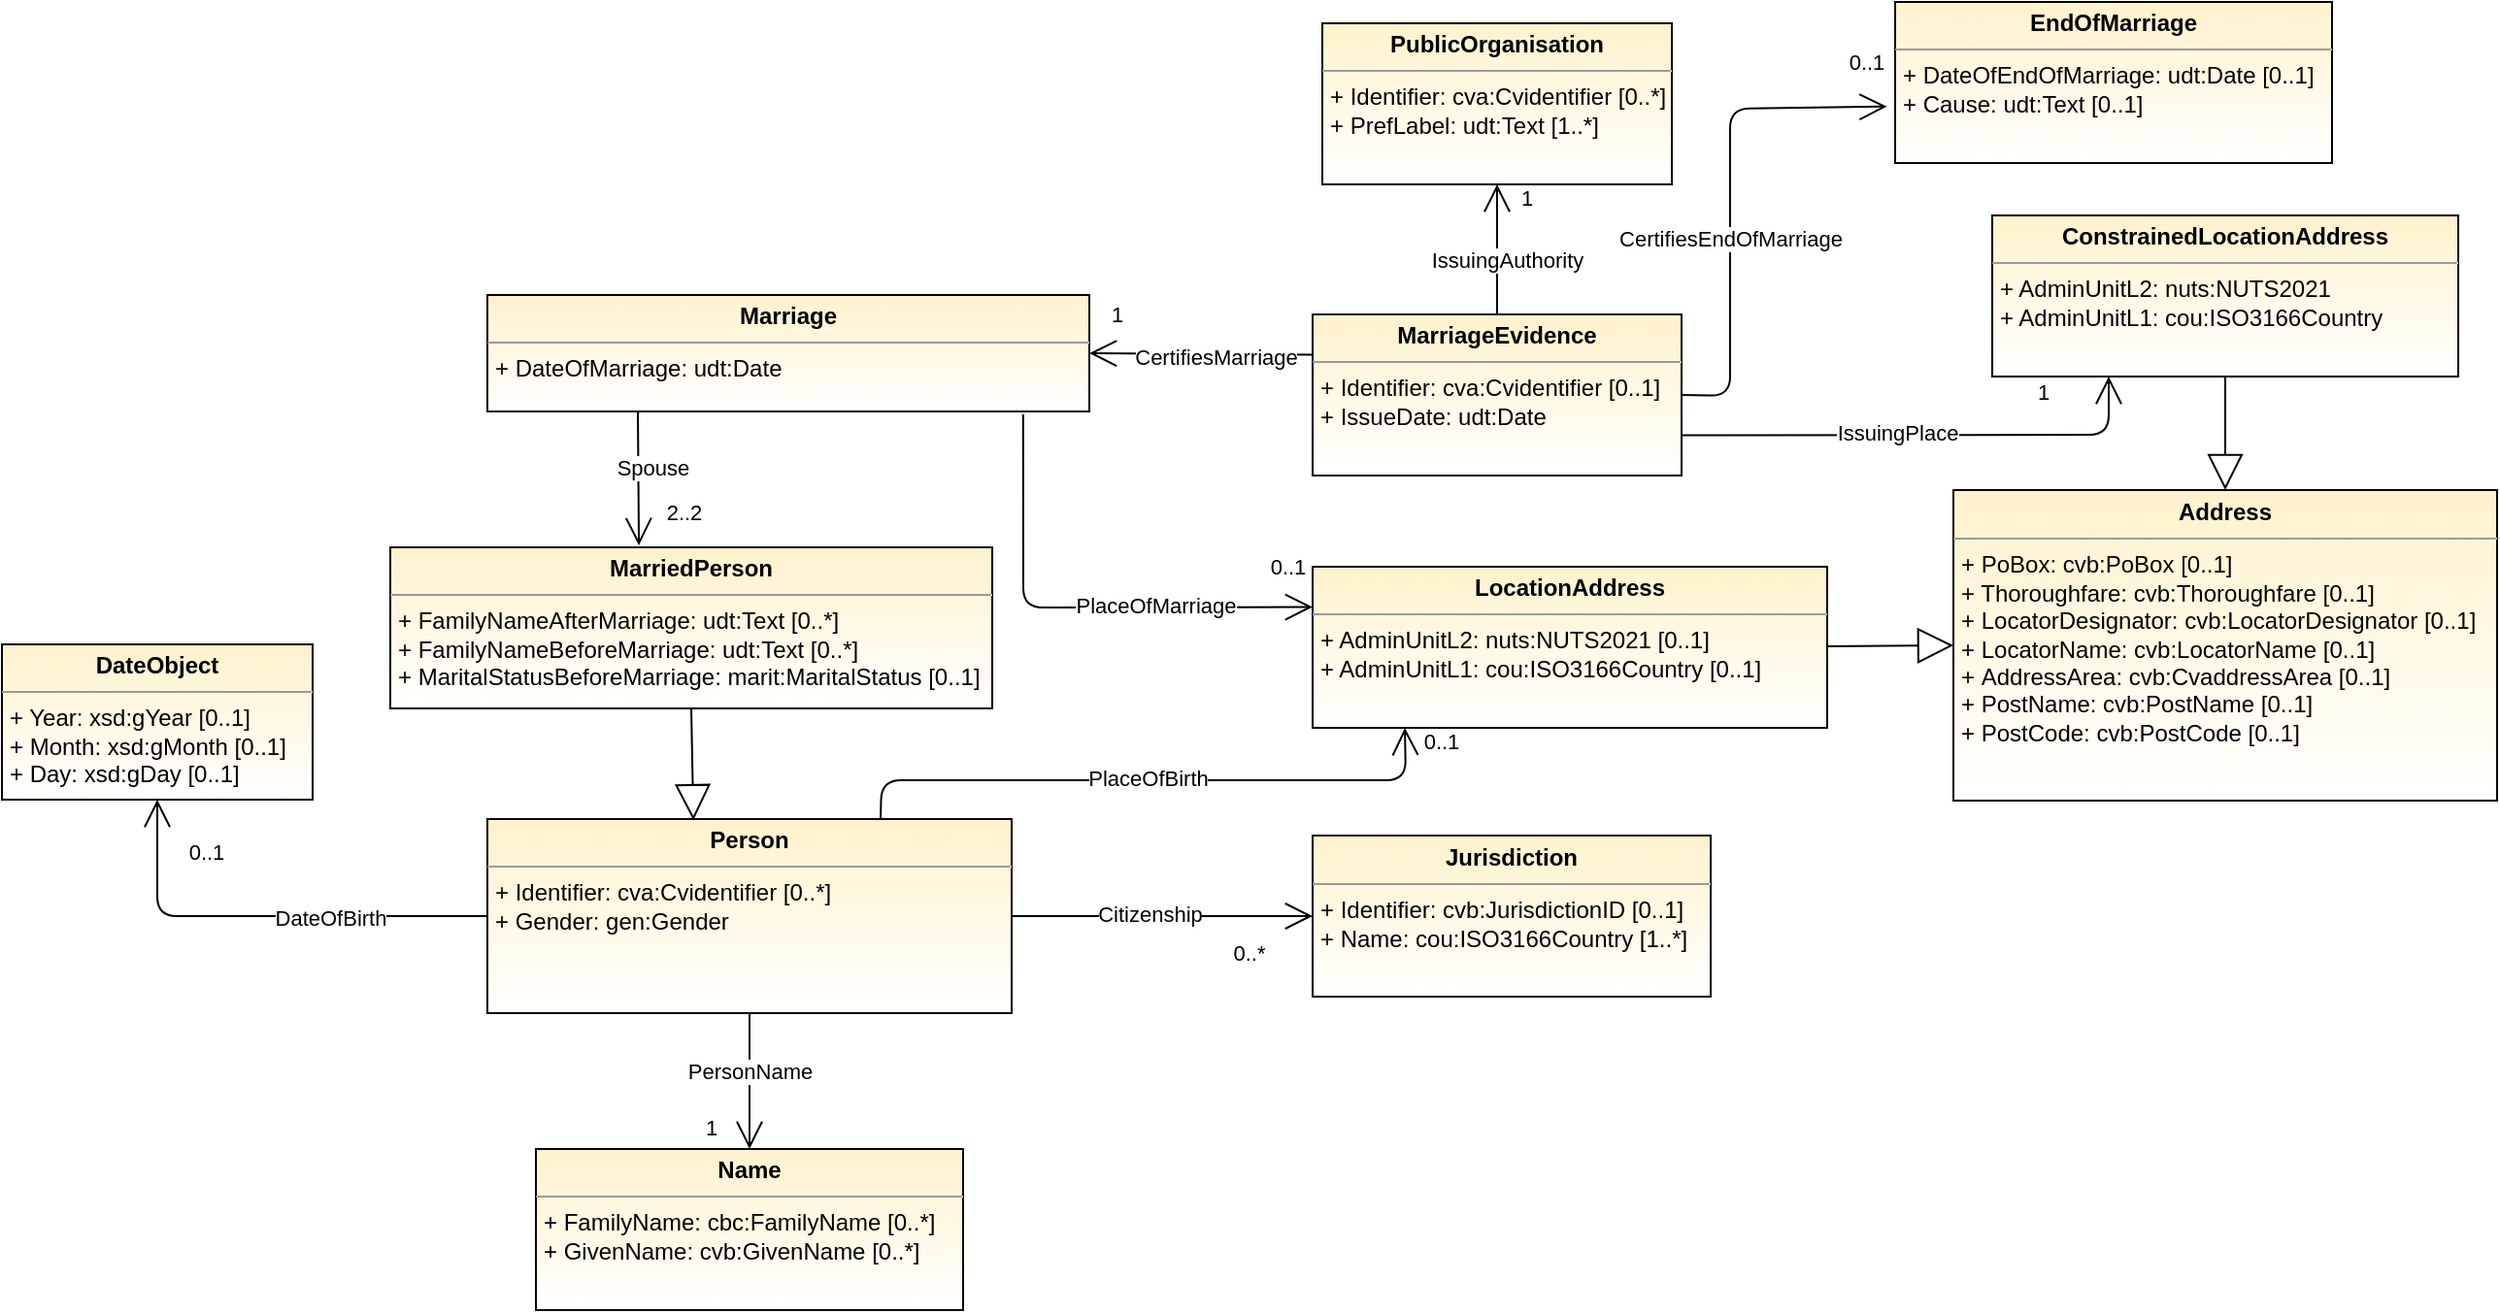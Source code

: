 <mxfile version="16.6.4" type="device"><diagram name="Page-1" id="c4acf3e9-155e-7222-9cf6-157b1a14988f"><mxGraphModel dx="1888" dy="1647" grid="1" gridSize="10" guides="1" tooltips="1" connect="1" arrows="1" fold="1" page="1" pageScale="1" pageWidth="850" pageHeight="1100" background="#ffffff" math="0" shadow="0"><root><mxCell id="0"/><mxCell id="1" parent="0"/><mxCell id="T-NgGAgoNykcEifGDJVm-1" value="&lt;p style=&quot;margin: 0px ; margin-top: 4px ; text-align: center&quot;&gt;&lt;b&gt;MarriageEvidence&lt;/b&gt;&lt;/p&gt;&lt;hr size=&quot;1&quot;&gt;&lt;p style=&quot;margin: 0px 0px 0px 4px&quot;&gt;+ Identifier:&amp;nbsp;cva:Cvidentifier [0..1]&lt;/p&gt;&lt;p style=&quot;margin: 0px 0px 0px 4px&quot;&gt;+ IssueDate:&amp;nbsp;udt:Date&lt;/p&gt;" style="verticalAlign=top;align=left;overflow=fill;fontSize=12;fontFamily=Helvetica;html=1;rounded=0;shadow=0;comic=0;labelBackgroundColor=none;strokeWidth=1;fillColor=#fff2cc;gradientColor=#ffffff;" parent="1" vertex="1"><mxGeometry x="535" y="-800" width="190" height="83" as="geometry"/></mxCell><mxCell id="T-NgGAgoNykcEifGDJVm-2" value="&lt;p style=&quot;margin: 0px ; margin-top: 4px ; text-align: center&quot;&gt;&lt;b&gt;PublicOrganisation&lt;/b&gt;&lt;/p&gt;&lt;hr size=&quot;1&quot;&gt;&lt;p style=&quot;margin: 0px 0px 0px 4px&quot;&gt;+ Identifier:&amp;nbsp;cva:Cvidentifier [0..*]&lt;/p&gt;&lt;p style=&quot;margin: 0px 0px 0px 4px&quot;&gt;+ PrefLabel: udt:Text [1..*]&lt;/p&gt;" style="verticalAlign=top;align=left;overflow=fill;fontSize=12;fontFamily=Helvetica;html=1;rounded=0;shadow=0;comic=0;labelBackgroundColor=none;strokeWidth=1;fillColor=#fff2cc;gradientColor=#ffffff;" parent="1" vertex="1"><mxGeometry x="540" y="-950" width="180" height="83" as="geometry"/></mxCell><mxCell id="T-NgGAgoNykcEifGDJVm-3" value="&lt;p style=&quot;margin: 4px 0px 0px ; text-align: center&quot;&gt;&lt;b&gt;Marriage&lt;/b&gt;&lt;/p&gt;&lt;hr size=&quot;1&quot;&gt;&lt;p style=&quot;margin: 0px 0px 0px 4px&quot;&gt;+ DateOfMarriage:&amp;nbsp;udt:Date&lt;/p&gt;" style="verticalAlign=top;align=left;overflow=fill;fontSize=12;fontFamily=Helvetica;html=1;rounded=0;shadow=0;comic=0;labelBackgroundColor=none;strokeWidth=1;fillColor=#fff2cc;gradientColor=#ffffff;" parent="1" vertex="1"><mxGeometry x="110" y="-810" width="310" height="60" as="geometry"/></mxCell><mxCell id="T-NgGAgoNykcEifGDJVm-4" value="&lt;p style=&quot;margin: 0px ; margin-top: 4px ; text-align: center&quot;&gt;&lt;b&gt;MarriedPerson&lt;/b&gt;&lt;/p&gt;&lt;hr size=&quot;1&quot;&gt;&lt;p style=&quot;margin: 0px ; margin-left: 4px&quot;&gt;+ FamilyNameAfterMarriage:&amp;nbsp;udt:Text [0..*]&lt;/p&gt;&lt;p style=&quot;margin: 0px ; margin-left: 4px&quot;&gt;+ FamilyNameBeforeMarriage:&amp;nbsp;udt:Text [0..*]&lt;/p&gt;&lt;p style=&quot;margin: 0px ; margin-left: 4px&quot;&gt;+ MaritalStatusBeforeMarriage:&amp;nbsp;marit:MaritalStatus [0..1]&lt;/p&gt;" style="verticalAlign=top;align=left;overflow=fill;fontSize=12;fontFamily=Helvetica;html=1;rounded=0;shadow=0;comic=0;labelBackgroundColor=none;strokeWidth=1;fillColor=#fff2cc;gradientColor=#ffffff;" parent="1" vertex="1"><mxGeometry x="60" y="-680" width="310" height="83" as="geometry"/></mxCell><mxCell id="T-NgGAgoNykcEifGDJVm-6" value="&lt;p style=&quot;margin: 0px ; margin-top: 4px ; text-align: center&quot;&gt;&lt;b&gt;Person&lt;/b&gt;&lt;/p&gt;&lt;hr size=&quot;1&quot;&gt;&lt;p style=&quot;margin: 0px ; margin-left: 4px&quot;&gt;+ Identifier: cva:Cvidentifier [0..*]&lt;br&gt;&lt;/p&gt;&lt;p style=&quot;margin: 0px ; margin-left: 4px&quot;&gt;+ Gender: gen:Gender&lt;/p&gt;" style="verticalAlign=top;align=left;overflow=fill;fontSize=12;fontFamily=Helvetica;html=1;rounded=0;shadow=0;comic=0;labelBackgroundColor=none;strokeWidth=1;fillColor=#fff2cc;gradientColor=#ffffff;" parent="1" vertex="1"><mxGeometry x="110" y="-540" width="270" height="100" as="geometry"/></mxCell><mxCell id="T-NgGAgoNykcEifGDJVm-7" value="&lt;p style=&quot;margin: 0px ; margin-top: 4px ; text-align: center&quot;&gt;&lt;b&gt;Jurisdiction&lt;/b&gt;&lt;/p&gt;&lt;hr size=&quot;1&quot;&gt;&lt;p style=&quot;margin: 0px 0px 0px 4px&quot;&gt;+ Identifier:&amp;nbsp;cvb:JurisdictionID [0..1]&lt;/p&gt;&lt;p style=&quot;margin: 0px 0px 0px 4px&quot;&gt;+ Name: cou:ISO3166Country&amp;nbsp;[1..*]&lt;/p&gt;" style="verticalAlign=top;align=left;overflow=fill;fontSize=12;fontFamily=Helvetica;html=1;rounded=0;shadow=0;comic=0;labelBackgroundColor=none;strokeWidth=1;fillColor=#fff2cc;gradientColor=#ffffff;" parent="1" vertex="1"><mxGeometry x="535" y="-531.5" width="205" height="83" as="geometry"/></mxCell><mxCell id="T-NgGAgoNykcEifGDJVm-8" value="" style="endArrow=open;endFill=1;endSize=12;html=1;horizontal=1;entryX=0.5;entryY=1;entryDx=0;entryDy=0;" parent="1" source="T-NgGAgoNykcEifGDJVm-1" target="T-NgGAgoNykcEifGDJVm-2" edge="1"><mxGeometry width="160" relative="1" as="geometry"><mxPoint x="629.58" y="-772.498" as="sourcePoint"/><mxPoint x="595" y="-830" as="targetPoint"/><Array as="points"/></mxGeometry></mxCell><mxCell id="T-NgGAgoNykcEifGDJVm-9" value="IssuingAuthority" style="edgeLabel;html=1;align=center;verticalAlign=middle;resizable=0;points=[];" parent="T-NgGAgoNykcEifGDJVm-8" vertex="1" connectable="0"><mxGeometry x="-0.163" y="1" relative="1" as="geometry"><mxPoint x="6.18" as="offset"/></mxGeometry></mxCell><mxCell id="T-NgGAgoNykcEifGDJVm-10" value="1" style="edgeLabel;html=1;align=center;verticalAlign=middle;resizable=0;points=[];" parent="T-NgGAgoNykcEifGDJVm-8" vertex="1" connectable="0"><mxGeometry x="0.542" y="-2" relative="1" as="geometry"><mxPoint x="13" y="-8.33" as="offset"/></mxGeometry></mxCell><mxCell id="T-NgGAgoNykcEifGDJVm-11" value="" style="endArrow=open;endFill=1;endSize=12;html=1;horizontal=1;entryX=1;entryY=0.5;entryDx=0;entryDy=0;exitX=0;exitY=0.25;exitDx=0;exitDy=0;" parent="1" source="T-NgGAgoNykcEifGDJVm-1" target="T-NgGAgoNykcEifGDJVm-3" edge="1"><mxGeometry width="160" relative="1" as="geometry"><mxPoint x="630" y="-790" as="sourcePoint"/><mxPoint x="630" y="-857" as="targetPoint"/><Array as="points"/></mxGeometry></mxCell><mxCell id="T-NgGAgoNykcEifGDJVm-12" value="CertifiesMarriage" style="edgeLabel;html=1;align=center;verticalAlign=middle;resizable=0;points=[];" parent="T-NgGAgoNykcEifGDJVm-11" vertex="1" connectable="0"><mxGeometry x="-0.163" y="1" relative="1" as="geometry"><mxPoint x="-2.64" as="offset"/></mxGeometry></mxCell><mxCell id="T-NgGAgoNykcEifGDJVm-13" value="1" style="edgeLabel;html=1;align=center;verticalAlign=middle;resizable=0;points=[];" parent="T-NgGAgoNykcEifGDJVm-11" vertex="1" connectable="0"><mxGeometry x="0.542" y="-2" relative="1" as="geometry"><mxPoint x="-12.52" y="-18.17" as="offset"/></mxGeometry></mxCell><mxCell id="T-NgGAgoNykcEifGDJVm-14" value="" style="endArrow=open;endFill=1;endSize=12;html=1;horizontal=1;exitX=0.25;exitY=1;exitDx=0;exitDy=0;entryX=0.413;entryY=-0.012;entryDx=0;entryDy=0;entryPerimeter=0;" parent="1" source="T-NgGAgoNykcEifGDJVm-3" target="T-NgGAgoNykcEifGDJVm-4" edge="1"><mxGeometry width="160" relative="1" as="geometry"><mxPoint x="530" y="-769.25" as="sourcePoint"/><mxPoint x="160" y="-720" as="targetPoint"/><Array as="points"/></mxGeometry></mxCell><mxCell id="T-NgGAgoNykcEifGDJVm-15" value="Spouse" style="edgeLabel;html=1;align=center;verticalAlign=middle;resizable=0;points=[];" parent="T-NgGAgoNykcEifGDJVm-14" vertex="1" connectable="0"><mxGeometry x="-0.163" y="1" relative="1" as="geometry"><mxPoint x="6.18" as="offset"/></mxGeometry></mxCell><mxCell id="T-NgGAgoNykcEifGDJVm-16" value="2..2" style="edgeLabel;html=1;align=center;verticalAlign=middle;resizable=0;points=[];" parent="T-NgGAgoNykcEifGDJVm-14" vertex="1" connectable="0"><mxGeometry x="0.542" y="-2" relative="1" as="geometry"><mxPoint x="24.89" y="-1.65" as="offset"/></mxGeometry></mxCell><mxCell id="T-NgGAgoNykcEifGDJVm-20" value="" style="endArrow=open;endFill=1;endSize=12;html=1;horizontal=1;exitX=1;exitY=0.5;exitDx=0;exitDy=0;entryX=0;entryY=0.5;entryDx=0;entryDy=0;" parent="1" source="T-NgGAgoNykcEifGDJVm-6" target="T-NgGAgoNykcEifGDJVm-7" edge="1"><mxGeometry width="160" relative="1" as="geometry"><mxPoint x="222.5" y="-740" as="sourcePoint"/><mxPoint x="222" y="-660" as="targetPoint"/><Array as="points"/></mxGeometry></mxCell><mxCell id="T-NgGAgoNykcEifGDJVm-21" value="Citizenship" style="edgeLabel;html=1;align=center;verticalAlign=middle;resizable=0;points=[];" parent="T-NgGAgoNykcEifGDJVm-20" vertex="1" connectable="0"><mxGeometry x="-0.163" y="1" relative="1" as="geometry"><mxPoint x="6.18" as="offset"/></mxGeometry></mxCell><mxCell id="T-NgGAgoNykcEifGDJVm-22" value="0..*" style="edgeLabel;html=1;align=center;verticalAlign=middle;resizable=0;points=[];" parent="T-NgGAgoNykcEifGDJVm-20" vertex="1" connectable="0"><mxGeometry x="0.542" y="-2" relative="1" as="geometry"><mxPoint x="2.5" y="16.5" as="offset"/></mxGeometry></mxCell><mxCell id="T-NgGAgoNykcEifGDJVm-23" value="" style="endArrow=block;endSize=16;endFill=0;html=1;exitX=0.5;exitY=1;exitDx=0;exitDy=0;entryX=0.393;entryY=0.006;entryDx=0;entryDy=0;entryPerimeter=0;" parent="1" source="T-NgGAgoNykcEifGDJVm-4" target="T-NgGAgoNykcEifGDJVm-6" edge="1"><mxGeometry width="160" relative="1" as="geometry"><mxPoint x="260" y="-389.668" as="sourcePoint"/><mxPoint x="210" y="-570" as="targetPoint"/><Array as="points"/></mxGeometry></mxCell><mxCell id="T-NgGAgoNykcEifGDJVm-26" value="" style="endArrow=open;endFill=1;endSize=12;html=1;horizontal=1;exitX=0.75;exitY=0;exitDx=0;exitDy=0;entryX=0.25;entryY=1;entryDx=0;entryDy=0;" parent="1" source="T-NgGAgoNykcEifGDJVm-6" edge="1"><mxGeometry width="160" relative="1" as="geometry"><mxPoint x="212.5" y="-750" as="sourcePoint"/><mxPoint x="582.5" y="-587" as="targetPoint"/><Array as="points"><mxPoint x="313" y="-560"/><mxPoint x="583" y="-560"/></Array></mxGeometry></mxCell><mxCell id="T-NgGAgoNykcEifGDJVm-27" value="PlaceOfBirth" style="edgeLabel;html=1;align=center;verticalAlign=middle;resizable=0;points=[];" parent="T-NgGAgoNykcEifGDJVm-26" vertex="1" connectable="0"><mxGeometry x="-0.163" y="1" relative="1" as="geometry"><mxPoint x="24" as="offset"/></mxGeometry></mxCell><mxCell id="T-NgGAgoNykcEifGDJVm-28" value="0..1" style="edgeLabel;html=1;align=center;verticalAlign=middle;resizable=0;points=[];" parent="T-NgGAgoNykcEifGDJVm-26" vertex="1" connectable="0"><mxGeometry x="0.542" y="-2" relative="1" as="geometry"><mxPoint x="63.01" y="-22" as="offset"/></mxGeometry></mxCell><mxCell id="T-NgGAgoNykcEifGDJVm-32" value="" style="endArrow=open;endFill=1;endSize=12;html=1;horizontal=1;entryX=0.25;entryY=1;entryDx=0;entryDy=0;exitX=1;exitY=0.75;exitDx=0;exitDy=0;" parent="1" source="T-NgGAgoNykcEifGDJVm-1" target="xLZQVmHrSuiQtKDmyUWJ-6" edge="1"><mxGeometry width="160" relative="1" as="geometry"><mxPoint x="740" y="-720" as="sourcePoint"/><mxPoint x="630" y="-670" as="targetPoint"/><Array as="points"><mxPoint x="945" y="-738"/></Array></mxGeometry></mxCell><mxCell id="T-NgGAgoNykcEifGDJVm-33" value="IssuingPlace" style="edgeLabel;html=1;align=center;verticalAlign=middle;resizable=0;points=[];" parent="T-NgGAgoNykcEifGDJVm-32" vertex="1" connectable="0"><mxGeometry x="-0.163" y="1" relative="1" as="geometry"><mxPoint x="6.18" as="offset"/></mxGeometry></mxCell><mxCell id="T-NgGAgoNykcEifGDJVm-34" value="1" style="edgeLabel;html=1;align=center;verticalAlign=middle;resizable=0;points=[];" parent="T-NgGAgoNykcEifGDJVm-32" vertex="1" connectable="0"><mxGeometry x="0.542" y="-2" relative="1" as="geometry"><mxPoint x="-7" y="-24" as="offset"/></mxGeometry></mxCell><mxCell id="T-NgGAgoNykcEifGDJVm-35" value="" style="endArrow=open;endFill=1;endSize=12;html=1;horizontal=1;exitX=0.89;exitY=1.025;exitDx=0;exitDy=0;entryX=0;entryY=0.25;entryDx=0;entryDy=0;exitPerimeter=0;" parent="1" source="T-NgGAgoNykcEifGDJVm-3" edge="1"><mxGeometry width="160" relative="1" as="geometry"><mxPoint x="340" y="-607.75" as="sourcePoint"/><mxPoint x="535" y="-649.25" as="targetPoint"/><Array as="points"><mxPoint x="386" y="-649"/></Array></mxGeometry></mxCell><mxCell id="T-NgGAgoNykcEifGDJVm-36" value="PlaceOfMarriage" style="edgeLabel;html=1;align=center;verticalAlign=middle;resizable=0;points=[];" parent="T-NgGAgoNykcEifGDJVm-35" vertex="1" connectable="0"><mxGeometry x="-0.163" y="1" relative="1" as="geometry"><mxPoint x="63" as="offset"/></mxGeometry></mxCell><mxCell id="T-NgGAgoNykcEifGDJVm-37" value="0..1" style="edgeLabel;html=1;align=center;verticalAlign=middle;resizable=0;points=[];" parent="T-NgGAgoNykcEifGDJVm-35" vertex="1" connectable="0"><mxGeometry x="0.542" y="-2" relative="1" as="geometry"><mxPoint x="44" y="-22.85" as="offset"/></mxGeometry></mxCell><mxCell id="xLZQVmHrSuiQtKDmyUWJ-1" value="" style="endArrow=open;endFill=1;endSize=12;html=1;horizontal=1;entryX=-0.019;entryY=0.649;entryDx=0;entryDy=0;exitX=1;exitY=0.5;exitDx=0;exitDy=0;entryPerimeter=0;" parent="1" source="T-NgGAgoNykcEifGDJVm-1" target="xLZQVmHrSuiQtKDmyUWJ-4" edge="1"><mxGeometry width="160" relative="1" as="geometry"><mxPoint x="640" y="-790" as="sourcePoint"/><mxPoint x="640" y="-857" as="targetPoint"/><Array as="points"><mxPoint x="750" y="-758"/><mxPoint x="750" y="-906"/></Array></mxGeometry></mxCell><mxCell id="xLZQVmHrSuiQtKDmyUWJ-2" value="CertifiesEndOfMarriage" style="edgeLabel;html=1;align=center;verticalAlign=middle;resizable=0;points=[];" parent="xLZQVmHrSuiQtKDmyUWJ-1" vertex="1" connectable="0"><mxGeometry x="-0.163" y="1" relative="1" as="geometry"><mxPoint x="1" as="offset"/></mxGeometry></mxCell><mxCell id="xLZQVmHrSuiQtKDmyUWJ-3" value="0..1" style="edgeLabel;html=1;align=center;verticalAlign=middle;resizable=0;points=[];" parent="xLZQVmHrSuiQtKDmyUWJ-1" vertex="1" connectable="0"><mxGeometry x="0.542" y="-2" relative="1" as="geometry"><mxPoint x="47" y="-26" as="offset"/></mxGeometry></mxCell><mxCell id="xLZQVmHrSuiQtKDmyUWJ-4" value="&lt;p style=&quot;margin: 0px ; margin-top: 4px ; text-align: center&quot;&gt;&lt;b&gt;EndOfMarriage&lt;/b&gt;&lt;/p&gt;&lt;hr size=&quot;1&quot;&gt;&lt;p style=&quot;margin: 0px ; margin-left: 4px&quot;&gt;+ DateOfEndOfMarriage:&amp;nbsp;udt:Date [0..1]&lt;/p&gt;&lt;p style=&quot;margin: 0px ; margin-left: 4px&quot;&gt;+ Cause: udt:Text [0..1]&lt;/p&gt;" style="verticalAlign=top;align=left;overflow=fill;fontSize=12;fontFamily=Helvetica;html=1;rounded=0;shadow=0;comic=0;labelBackgroundColor=none;strokeWidth=1;fillColor=#fff2cc;gradientColor=#ffffff;" parent="1" vertex="1"><mxGeometry x="835" y="-961" width="225" height="83" as="geometry"/></mxCell><mxCell id="xLZQVmHrSuiQtKDmyUWJ-5" value="&lt;p style=&quot;margin: 0px ; margin-top: 4px ; text-align: center&quot;&gt;&lt;b&gt;LocationAddress&lt;/b&gt;&lt;/p&gt;&lt;hr size=&quot;1&quot;&gt;&lt;p style=&quot;margin: 0px 0px 0px 4px&quot;&gt;+ AdminUnitL2: nuts:NUTS2021&amp;nbsp;[0..1]&lt;/p&gt;&lt;p style=&quot;margin: 0px 0px 0px 4px&quot;&gt;+ AdminUnitL1: cou:ISO3166Country&amp;nbsp;[0..1]&lt;/p&gt;" style="verticalAlign=top;align=left;overflow=fill;fontSize=12;fontFamily=Helvetica;html=1;rounded=0;shadow=0;comic=0;labelBackgroundColor=none;strokeWidth=1;fillColor=#fff2cc;gradientColor=#ffffff;" parent="1" vertex="1"><mxGeometry x="535" y="-670" width="265" height="83" as="geometry"/></mxCell><mxCell id="xLZQVmHrSuiQtKDmyUWJ-6" value="&lt;p style=&quot;margin: 0px ; margin-top: 4px ; text-align: center&quot;&gt;&lt;b&gt;ConstrainedLocationAddress&lt;/b&gt;&lt;/p&gt;&lt;hr size=&quot;1&quot;&gt;&lt;p style=&quot;margin: 0px 0px 0px 4px&quot;&gt;+ AdminUnitL2: nuts:NUTS2021&lt;/p&gt;&lt;p style=&quot;margin: 0px 0px 0px 4px&quot;&gt;+ AdminUnitL1: cou:ISO3166Country&lt;/p&gt;" style="verticalAlign=top;align=left;overflow=fill;fontSize=12;fontFamily=Helvetica;html=1;rounded=0;shadow=0;comic=0;labelBackgroundColor=none;strokeWidth=1;fillColor=#fff2cc;gradientColor=#ffffff;" parent="1" vertex="1"><mxGeometry x="885" y="-851" width="240" height="83" as="geometry"/></mxCell><mxCell id="xLZQVmHrSuiQtKDmyUWJ-7" value="&lt;p style=&quot;margin: 0px ; margin-top: 4px ; text-align: center&quot;&gt;&lt;b&gt;Address&lt;/b&gt;&lt;/p&gt;&lt;hr size=&quot;1&quot;&gt;&lt;p style=&quot;margin: 0px 0px 0px 4px&quot;&gt;+ PoBox:&amp;nbsp;cvb:PoBox [0..1]&lt;/p&gt;&lt;p style=&quot;margin: 0px 0px 0px 4px&quot;&gt;+ Thoroughfare:&amp;nbsp;cvb:Thoroughfare [0..1]&lt;/p&gt;&lt;p style=&quot;margin: 0px 0px 0px 4px&quot;&gt;+ LocatorDesignator:&amp;nbsp;cvb:LocatorDesignator [0..1]&lt;br&gt;&lt;/p&gt;&lt;p style=&quot;margin: 0px 0px 0px 4px&quot;&gt;+&amp;nbsp;LocatorName: cvb:LocatorName [0..1]&lt;br&gt;&lt;/p&gt;&lt;p style=&quot;margin: 0px 0px 0px 4px&quot;&gt;+&amp;nbsp;AddressArea:&amp;nbsp;cvb:CvaddressArea [0..1]&lt;/p&gt;&lt;p style=&quot;margin: 0px 0px 0px 4px&quot;&gt;+ PostName:&amp;nbsp;cvb:PostName [0..1]&lt;/p&gt;&lt;p style=&quot;margin: 0px 0px 0px 4px&quot;&gt;+ PostCode:&amp;nbsp;cvb:PostCode [0..1]&lt;/p&gt;" style="verticalAlign=top;align=left;overflow=fill;fontSize=12;fontFamily=Helvetica;html=1;rounded=0;shadow=0;comic=0;labelBackgroundColor=none;strokeWidth=1;fillColor=#fff2cc;gradientColor=#ffffff;" parent="1" vertex="1"><mxGeometry x="865" y="-709.5" width="280" height="160" as="geometry"/></mxCell><mxCell id="xLZQVmHrSuiQtKDmyUWJ-8" value="" style="endArrow=block;endSize=16;endFill=0;html=1;exitX=0.5;exitY=1;exitDx=0;exitDy=0;entryX=0.5;entryY=0;entryDx=0;entryDy=0;" parent="1" source="xLZQVmHrSuiQtKDmyUWJ-6" target="xLZQVmHrSuiQtKDmyUWJ-7" edge="1"><mxGeometry width="160" relative="1" as="geometry"><mxPoint x="780" y="-619.5" as="sourcePoint"/><mxPoint x="885" y="-619.5" as="targetPoint"/><Array as="points"/></mxGeometry></mxCell><mxCell id="xLZQVmHrSuiQtKDmyUWJ-9" value="" style="endArrow=block;endSize=16;endFill=0;html=1;entryX=0;entryY=0.5;entryDx=0;entryDy=0;" parent="1" target="xLZQVmHrSuiQtKDmyUWJ-7" edge="1"><mxGeometry width="160" relative="1" as="geometry"><mxPoint x="800" y="-629" as="sourcePoint"/><mxPoint x="820" y="-628.5" as="targetPoint"/><Array as="points"/></mxGeometry></mxCell><mxCell id="xLZQVmHrSuiQtKDmyUWJ-10" value="&lt;p style=&quot;margin: 0px ; margin-top: 4px ; text-align: center&quot;&gt;&lt;b&gt;DateObject&lt;/b&gt;&lt;/p&gt;&lt;hr size=&quot;1&quot;&gt;&lt;p style=&quot;margin: 0px 0px 0px 4px&quot;&gt;+ Year: xsd:gYear [0..1]&lt;/p&gt;&lt;p style=&quot;margin: 0px 0px 0px 4px&quot;&gt;+ Month: xsd:gMonth [0..1]&lt;/p&gt;&lt;p style=&quot;margin: 0px 0px 0px 4px&quot;&gt;+ Day: xsd:gDay [0..1]&lt;/p&gt;" style="verticalAlign=top;align=left;overflow=fill;fontSize=12;fontFamily=Helvetica;html=1;rounded=0;shadow=0;comic=0;labelBackgroundColor=none;strokeWidth=1;fillColor=#fff2cc;gradientColor=#ffffff;" parent="1" vertex="1"><mxGeometry x="-140" y="-630" width="160" height="80" as="geometry"/></mxCell><mxCell id="xLZQVmHrSuiQtKDmyUWJ-11" value="" style="endArrow=open;endFill=1;endSize=12;html=1;horizontal=1;exitX=0;exitY=0.5;exitDx=0;exitDy=0;entryX=0.5;entryY=1;entryDx=0;entryDy=0;" parent="1" source="T-NgGAgoNykcEifGDJVm-6" target="xLZQVmHrSuiQtKDmyUWJ-10" edge="1"><mxGeometry width="160" relative="1" as="geometry"><mxPoint x="95" y="-481.5" as="sourcePoint"/><mxPoint x="182" y="-513" as="targetPoint"/><Array as="points"><mxPoint x="-60" y="-490"/></Array></mxGeometry></mxCell><mxCell id="xLZQVmHrSuiQtKDmyUWJ-12" value="DateOfBirth" style="edgeLabel;html=1;align=center;verticalAlign=middle;resizable=0;points=[];" parent="xLZQVmHrSuiQtKDmyUWJ-11" vertex="1" connectable="0"><mxGeometry x="-0.163" y="1" relative="1" as="geometry"><mxPoint x="15" as="offset"/></mxGeometry></mxCell><mxCell id="xLZQVmHrSuiQtKDmyUWJ-13" value="0..1" style="edgeLabel;html=1;align=center;verticalAlign=middle;resizable=0;points=[];" parent="xLZQVmHrSuiQtKDmyUWJ-11" vertex="1" connectable="0"><mxGeometry x="0.542" y="-2" relative="1" as="geometry"><mxPoint x="23" y="-26" as="offset"/></mxGeometry></mxCell><mxCell id="xLZQVmHrSuiQtKDmyUWJ-14" value="&lt;p style=&quot;margin: 0px ; margin-top: 4px ; text-align: center&quot;&gt;&lt;b&gt;Name&lt;/b&gt;&lt;/p&gt;&lt;hr size=&quot;1&quot;&gt;&lt;p style=&quot;margin: 0px 0px 0px 4px&quot;&gt;+ FamilyName:&amp;nbsp;cbc:FamilyName [0..*]&lt;/p&gt;&lt;p style=&quot;margin: 0px 0px 0px 4px&quot;&gt;+ GivenName:&amp;nbsp;cvb:GivenName [0..*]&lt;/p&gt;" style="verticalAlign=top;align=left;overflow=fill;fontSize=12;fontFamily=Helvetica;html=1;rounded=0;shadow=0;comic=0;labelBackgroundColor=none;strokeWidth=1;fillColor=#fff2cc;gradientColor=#ffffff;" parent="1" vertex="1"><mxGeometry x="135" y="-370" width="220" height="83" as="geometry"/></mxCell><mxCell id="xLZQVmHrSuiQtKDmyUWJ-15" value="" style="endArrow=open;endFill=1;endSize=12;html=1;horizontal=1;exitX=0.5;exitY=1;exitDx=0;exitDy=0;entryX=0.5;entryY=0;entryDx=0;entryDy=0;" parent="1" source="T-NgGAgoNykcEifGDJVm-6" target="xLZQVmHrSuiQtKDmyUWJ-14" edge="1"><mxGeometry width="160" relative="1" as="geometry"><mxPoint x="245" y="-420" as="sourcePoint"/><mxPoint x="510" y="-451.5" as="targetPoint"/><Array as="points"/></mxGeometry></mxCell><mxCell id="xLZQVmHrSuiQtKDmyUWJ-16" value="PersonName" style="edgeLabel;html=1;align=center;verticalAlign=middle;resizable=0;points=[];" parent="xLZQVmHrSuiQtKDmyUWJ-15" vertex="1" connectable="0"><mxGeometry x="-0.163" y="1" relative="1" as="geometry"><mxPoint x="-1" as="offset"/></mxGeometry></mxCell><mxCell id="xLZQVmHrSuiQtKDmyUWJ-17" value="1" style="edgeLabel;html=1;align=center;verticalAlign=middle;resizable=0;points=[];" parent="xLZQVmHrSuiQtKDmyUWJ-15" vertex="1" connectable="0"><mxGeometry x="0.542" y="-2" relative="1" as="geometry"><mxPoint x="-18" y="5" as="offset"/></mxGeometry></mxCell></root></mxGraphModel></diagram></mxfile>